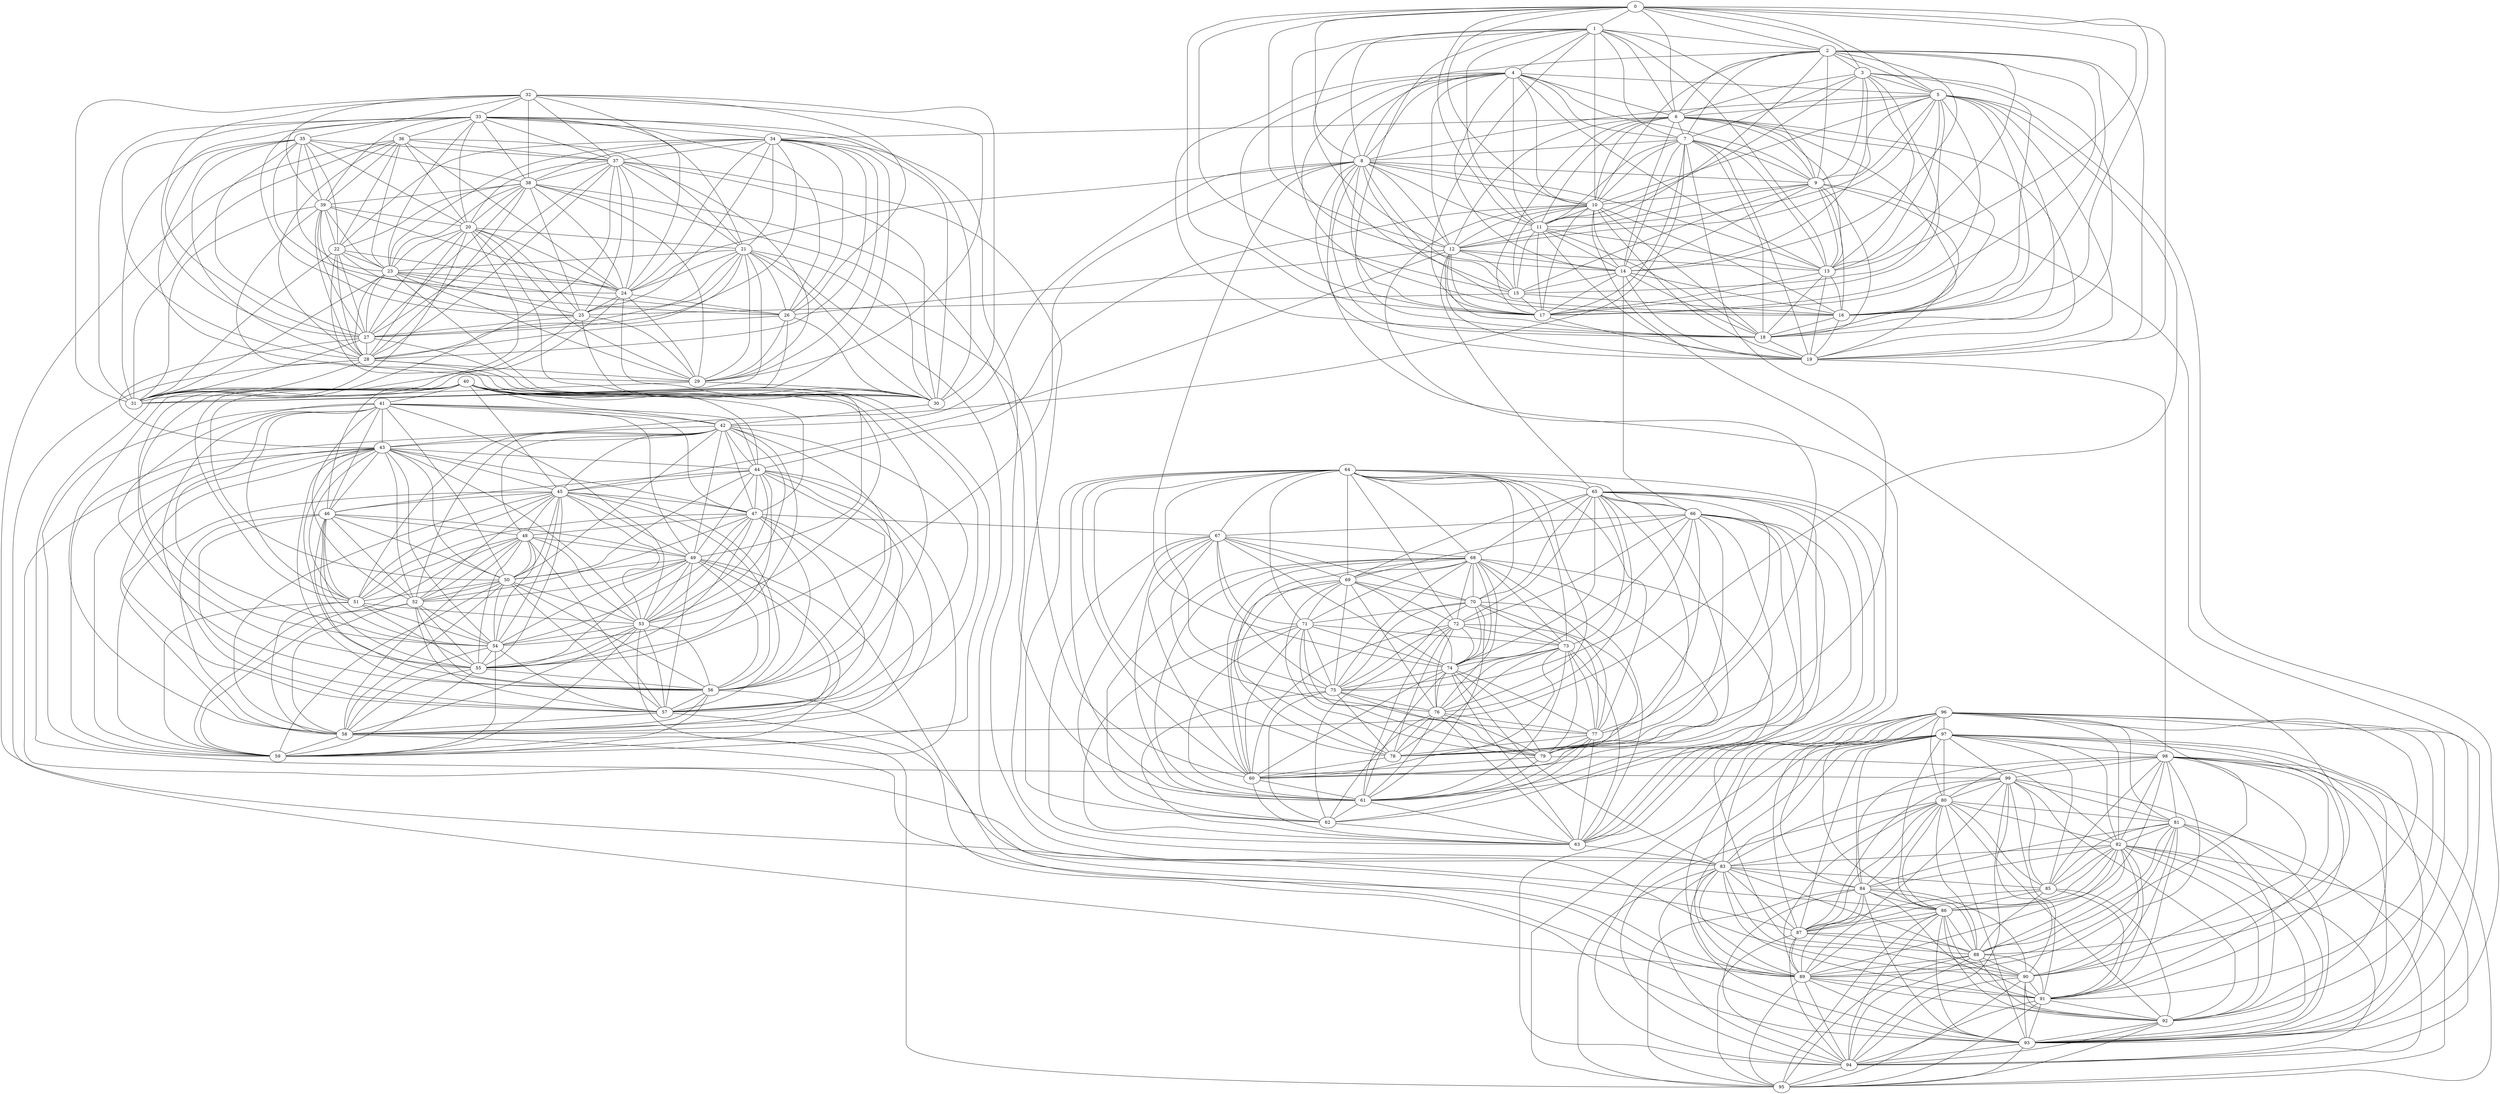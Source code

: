 graph G {
0 [block=0, label="\N", mypos="1.6744234888530301, 2.9562716838510807"];
1 [block=0, label="\N", mypos="1.8183813037833927, 3.2941626182624324"];
10 [block=0, label="\N", mypos="0.75312880799323023, 2.9861372598137996"];
11 [block=0, label="\N", mypos="1.6373064041860022, 3.2076958495189687"];
12 [block=0, label="\N", mypos="0.8181497725253285, 3.3552671183033334"];
13 [block=0, label="\N", mypos="1.5852072935372423, 2.7575004803532148"];
14 [block=0, label="\N", mypos="1.5711231090758699, 3.5277747067756868"];
15 [block=0, label="\N", mypos="1.1870025839092242, 3.6817974271480733"];
16 [block=0, label="\N", mypos="1.7652479902883715, 3.1605470948721357"];
17 [block=0, label="\N", mypos="1.5675341185534968, 3.079847134355838"];
18 [block=0, label="\N", mypos="1.7237580803285422, 3.0230917278027447"];
19 [block=0, label="\N", mypos="1.2212060438237142, 2.5548198665459196"];
2 [block=0, label="\N", mypos="1.6639259492683682, 2.8409421560913137"];
20 [block=1, label="\N", mypos="1.838235877675807, 5.7234984945867815"];
21 [block=1, label="\N", mypos="1.2890342018654923, 5.6435736709808983"];
22 [block=1, label="\N", mypos="1.8603373745617791, 5.2826222328098122"];
23 [block=1, label="\N", mypos="1.7122319481654256, 5.5677816538004476"];
24 [block=1, label="\N", mypos="1.0641988405204379, 5.3238156824938221"];
25 [block=1, label="\N", mypos="1.3441731299124546, 5.1574567244746659"];
26 [block=1, label="\N", mypos="0.77433642316242146, 5.3319782882462681"];
27 [block=1, label="\N", mypos="0.9858807085592024, 5.8131398838968424"];
28 [block=1, label="\N", mypos="1.703838364029808, 5.7712732505131772"];
29 [block=1, label="\N", mypos="1.8786543564146199, 5.3246664719028978"];
3 [block=0, label="\N", mypos="2.0151219472181263, 2.8767175256418613"];
30 [block=1, label="\N", mypos="1.2181579811903673, 5.9590788993001178"];
31 [block=1, label="\N", mypos="1.7819275030276738, 5.4678927532617907"];
32 [block=1, label="\N", mypos="2.0790111244165073, 5.5803839480899438"];
33 [block=1, label="\N", mypos="1.7760925183799716, 5.9048672112368079"];
34 [block=1, label="\N", mypos="0.89306683406452003, 4.9955277416076891"];
35 [block=1, label="\N", mypos="2.2077091325848643, 5.4072229964559577"];
36 [block=1, label="\N", mypos="2.2125100162296594, 5.7581921276472139"];
37 [block=1, label="\N", mypos="1.638162105638123, 5.8283309233336489"];
38 [block=1, label="\N", mypos="1.6079731092907519, 5.3610901684969363"];
39 [block=1, label="\N", mypos="2.0582662044256002, 5.5103214945646064"];
4 [block=0, label="\N", mypos="1.62638781578808, 3.4062840943560277"];
40 [block=2, label="\N", mypos="1.9263566909766714, 1.6878403655089187"];
41 [block=2, label="\N", mypos="1.5309513582999164, 1.5490549086713845"];
42 [block=2, label="\N", mypos="0.82377048381976259, 1.5020364923075713"];
43 [block=2, label="\N", mypos="0.64110825571909313, 1.5439043756106667"];
44 [block=2, label="\N", mypos="1.3533764660913159, 1.9613702712309771"];
45 [block=2, label="\N", mypos="1.4727486661629241, 2.0104053157924264"];
46 [block=2, label="\N", mypos="2.1584742360660383, 1.5952607533765129"];
47 [block=2, label="\N", mypos="0.9190772097231712, 2.1201924269169292"];
48 [block=2, label="\N", mypos="1.7794601832597745, 1.6028074806236328"];
49 [block=2, label="\N", mypos="1.9556285972428495, 1.3630737440768503"];
5 [block=0, label="\N", mypos="1.0397965767249093, 2.5166247012226597"];
50 [block=2, label="\N", mypos="2.0036664254571148, 1.4951536760194382"];
51 [block=2, label="\N", mypos="1.7935203275046367, 1.8251340057200469"];
52 [block=2, label="\N", mypos="1.5080541431216068, 1.7614783637700171"];
53 [block=2, label="\N", mypos="1.5665001828404819, 1.375984536401196"];
54 [block=2, label="\N", mypos="1.7451248364080467, 1.7229280278115022"];
55 [block=2, label="\N", mypos="1.65444223220071, 1.9778891788534676"];
56 [block=2, label="\N", mypos="1.4024394845818284, 1.3163179973676642"];
57 [block=2, label="\N", mypos="1.6471025733214788, 1.2756362662754233"];
58 [block=2, label="\N", mypos="1.1040099226762672, 1.5789684645066488"];
59 [block=2, label="\N", mypos="2.0609886855784278, 1.6082003610124589"];
6 [block=0, label="\N", mypos="1.1890879154147269, 3.4187039853506267"];
60 [block=3, label="\N", mypos="1.506628343306994, 4.6709637634773316"];
61 [block=3, label="\N", mypos="1.8461970208113725, 4.7811291372033278"];
62 [block=3, label="\N", mypos="2.2851750366864518, 4.5660562623829026"];
63 [block=3, label="\N", mypos="1.2212049608539826, 4.8679777808211897"];
64 [block=3, label="\N", mypos="2.0544798800635484, 4.4209885079677882"];
65 [block=3, label="\N", mypos="1.4854785760219125, 4.1705552170969682"];
66 [block=3, label="\N", mypos="1.7689747743426825, 4.1894249622230433"];
67 [block=3, label="\N", mypos="1.0982979024226474, 4.102598273837577"];
68 [block=3, label="\N", mypos="1.5235949683710439, 4.3707204137741149"];
69 [block=3, label="\N", mypos="1.9784810234816848, 4.3273750903995101"];
7 [block=0, label="\N", mypos="1.1638282918440968, 3.1596604143183495"];
70 [block=3, label="\N", mypos="1.7750745276536002, 4.6122263589863994"];
71 [block=3, label="\N", mypos="2.0525513261012849, 4.7070565535580817"];
72 [block=3, label="\N", mypos="2.3163552716307341, 4.4401172068272086"];
73 [block=3, label="\N", mypos="2.1469736277009961, 4.6072666238009354"];
74 [block=3, label="\N", mypos="0.87065562875004077, 4.5109513789887359"];
75 [block=3, label="\N", mypos="1.8251606102024862, 4.3544400172661728"];
76 [block=3, label="\N", mypos="1.5615103399036732, 4.4918213504738054"];
77 [block=3, label="\N", mypos="2.024861473271669, 4.5113108624188598"];
78 [block=3, label="\N", mypos="1.7205100784958054, 4.0063478929104273"];
79 [block=3, label="\N", mypos="1.4507479562652641, 4.9647578022427403"];
8 [block=0, label="\N", mypos="0.46786574649538148, 3.0688237025454024"];
80 [block=4, label="\N", mypos="1.7727027641819546, 0.40201495035122992"];
81 [block=4, label="\N", mypos="1.8431051246656649, 0.72216852928803232"];
82 [block=4, label="\N", mypos="1.28489749406336, 0.046231287432554925"];
83 [block=4, label="\N", mypos="0.83626999491316534, 0.037809710473404576"];
84 [block=4, label="\N", mypos="1.7589681196893496, 0.29638825228908622"];
85 [block=4, label="\N", mypos="1.9543792449164172, 0.45625352500092059"];
86 [block=4, label="\N", mypos="1.8092498942797033, 0.16842479923772063"];
87 [block=4, label="\N", mypos="1.8441672402401279, 0.017959650768126022"];
88 [block=4, label="\N", mypos="0.79566229323311033, 0.60789607332155682"];
89 [block=4, label="\N", mypos="1.1439245634478938, 0.25709105994102577"];
9 [block=0, label="\N", mypos="1.026832060459361, 2.7781345684879377"];
90 [block=4, label="\N", mypos="1.4930642371978455, 0.66352313183736689"];
91 [block=4, label="\N", mypos="1.5160280454553776, 0.48506824144620692"];
92 [block=4, label="\N", mypos="1.9358240358183489, 0.61897313952583399"];
93 [block=4, label="\N", mypos="0.92935160192301569, 0.88455394698681289"];
94 [block=4, label="\N", mypos="1.5325489942550397, 0.30807087599010485"];
95 [block=4, label="\N", mypos="1.5444649513880306, 0.73912655891470347"];
96 [block=4, label="\N", mypos="1.7808746611225346, 0.50846042979667139"];
97 [block=4, label="\N", mypos="1.9933342503371212, 0.32709611803383876"];
98 [block=4, label="\N", mypos="1.1743808996590341, 0.78672876921977264"];
99 [block=4, label="\N", mypos="1.7051152579572371, 0.11691194199549815"];
0--1 ;
0--2 ;
0--3 ;
0--5 ;
0--6 ;
0--8 ;
0--10 ;
0--11 ;
0--12 ;
0--13 ;
0--15 ;
0--16 ;
0--17 ;
0--19 ;
1--2 ;
1--4 ;
1--6 ;
1--7 ;
1--8 ;
1--9 ;
1--10 ;
1--11 ;
1--12 ;
1--13 ;
1--14 ;
1--17 ;
1--18 ;
10--11 ;
10--12 ;
10--14 ;
10--15 ;
10--16 ;
10--17 ;
10--18 ;
10--19 ;
10--44 ;
10--78 ;
10--88 ;
11--12 ;
11--13 ;
11--14 ;
11--15 ;
11--17 ;
11--18 ;
11--19 ;
12--13 ;
12--14 ;
12--15 ;
12--17 ;
12--18 ;
12--19 ;
12--26 ;
12--45 ;
12--65 ;
13--16 ;
13--17 ;
13--18 ;
13--19 ;
14--15 ;
14--16 ;
14--17 ;
14--18 ;
14--19 ;
14--66 ;
15--16 ;
15--17 ;
15--25 ;
16--18 ;
16--19 ;
17--19 ;
18--19 ;
19--98 ;
2--3 ;
2--5 ;
2--6 ;
2--7 ;
2--8 ;
2--9 ;
2--10 ;
2--11 ;
2--13 ;
2--14 ;
2--16 ;
2--17 ;
2--19 ;
20--21 ;
20--23 ;
20--24 ;
20--25 ;
20--27 ;
20--28 ;
20--29 ;
20--30 ;
20--31 ;
20--99 ;
21--23 ;
21--24 ;
21--25 ;
21--26 ;
21--27 ;
21--28 ;
21--29 ;
21--30 ;
21--31 ;
21--60 ;
21--89 ;
22--23 ;
22--24 ;
22--26 ;
22--27 ;
22--28 ;
22--30 ;
22--31 ;
23--24 ;
23--25 ;
23--26 ;
23--27 ;
23--28 ;
23--29 ;
23--30 ;
23--31 ;
24--25 ;
24--26 ;
24--29 ;
24--30 ;
24--31 ;
25--27 ;
25--29 ;
25--30 ;
25--31 ;
26--28 ;
26--29 ;
26--30 ;
26--31 ;
27--28 ;
27--30 ;
27--31 ;
27--43 ;
28--29 ;
28--30 ;
28--31 ;
28--89 ;
29--30 ;
29--31 ;
3--5 ;
3--6 ;
3--7 ;
3--9 ;
3--11 ;
3--13 ;
3--14 ;
3--16 ;
3--17 ;
3--18 ;
30--42 ;
32--33 ;
32--35 ;
32--37 ;
32--38 ;
32--39 ;
32--21 ;
32--26 ;
32--27 ;
32--29 ;
32--30 ;
32--31 ;
33--34 ;
33--36 ;
33--37 ;
33--38 ;
33--39 ;
33--20 ;
33--23 ;
33--24 ;
33--25 ;
33--26 ;
33--27 ;
33--28 ;
33--30 ;
33--31 ;
33--86 ;
34--37 ;
34--38 ;
34--21 ;
34--22 ;
34--23 ;
34--24 ;
34--25 ;
34--26 ;
34--27 ;
34--28 ;
34--29 ;
34--30 ;
34--31 ;
35--37 ;
35--38 ;
35--39 ;
35--20 ;
35--22 ;
35--23 ;
35--24 ;
35--27 ;
35--28 ;
35--29 ;
35--31 ;
36--37 ;
36--39 ;
36--20 ;
36--21 ;
36--22 ;
36--23 ;
36--24 ;
36--28 ;
36--31 ;
36--87 ;
37--38 ;
37--20 ;
37--21 ;
37--24 ;
37--25 ;
37--27 ;
37--28 ;
37--29 ;
37--30 ;
37--31 ;
37--83 ;
38--39 ;
38--20 ;
38--22 ;
38--23 ;
38--24 ;
38--25 ;
38--27 ;
38--28 ;
38--29 ;
38--30 ;
38--61 ;
39--20 ;
39--22 ;
39--23 ;
39--24 ;
39--25 ;
39--27 ;
39--28 ;
39--30 ;
39--31 ;
4--5 ;
4--6 ;
4--7 ;
4--8 ;
4--9 ;
4--10 ;
4--11 ;
4--12 ;
4--13 ;
4--14 ;
4--15 ;
4--16 ;
4--17 ;
4--18 ;
40--41 ;
40--42 ;
40--44 ;
40--45 ;
40--46 ;
40--47 ;
40--49 ;
40--50 ;
40--51 ;
40--53 ;
40--54 ;
40--55 ;
40--56 ;
40--57 ;
40--58 ;
40--59 ;
41--42 ;
41--43 ;
41--44 ;
41--46 ;
41--47 ;
41--49 ;
41--50 ;
41--51 ;
41--52 ;
41--53 ;
41--54 ;
41--56 ;
41--57 ;
41--59 ;
42--43 ;
42--44 ;
42--45 ;
42--47 ;
42--48 ;
42--49 ;
42--50 ;
42--51 ;
42--52 ;
42--53 ;
42--54 ;
42--56 ;
42--57 ;
42--59 ;
43--44 ;
43--45 ;
43--46 ;
43--47 ;
43--50 ;
43--51 ;
43--52 ;
43--53 ;
43--54 ;
43--55 ;
43--56 ;
43--57 ;
43--58 ;
43--59 ;
43--83 ;
44--45 ;
44--46 ;
44--47 ;
44--49 ;
44--50 ;
44--53 ;
44--55 ;
44--56 ;
44--57 ;
44--58 ;
44--59 ;
45--46 ;
45--47 ;
45--48 ;
45--49 ;
45--50 ;
45--51 ;
45--52 ;
45--53 ;
45--54 ;
45--55 ;
45--56 ;
45--57 ;
45--58 ;
45--59 ;
46--48 ;
46--49 ;
46--50 ;
46--51 ;
46--52 ;
46--54 ;
46--55 ;
46--56 ;
46--57 ;
46--58 ;
47--48 ;
47--51 ;
47--52 ;
47--53 ;
47--54 ;
47--55 ;
47--56 ;
47--57 ;
47--58 ;
47--67 ;
48--49 ;
48--50 ;
48--51 ;
48--52 ;
48--53 ;
48--54 ;
48--55 ;
48--57 ;
48--58 ;
48--59 ;
49--50 ;
49--52 ;
49--53 ;
49--54 ;
49--55 ;
49--56 ;
49--57 ;
49--58 ;
49--59 ;
49--93 ;
5--6 ;
5--8 ;
5--9 ;
5--10 ;
5--11 ;
5--12 ;
5--13 ;
5--15 ;
5--16 ;
5--17 ;
5--18 ;
5--19 ;
5--58 ;
5--93 ;
50--51 ;
50--52 ;
50--53 ;
50--54 ;
50--56 ;
50--57 ;
50--58 ;
50--59 ;
51--53 ;
51--54 ;
51--55 ;
51--58 ;
51--59 ;
52--54 ;
52--55 ;
52--56 ;
52--57 ;
52--58 ;
52--59 ;
53--54 ;
53--55 ;
53--56 ;
53--57 ;
53--58 ;
53--59 ;
53--95 ;
54--55 ;
54--57 ;
54--58 ;
54--59 ;
55--56 ;
55--58 ;
55--59 ;
56--57 ;
56--58 ;
56--59 ;
56--93 ;
57--58 ;
57--90 ;
58--59 ;
58--89 ;
6--7 ;
6--9 ;
6--10 ;
6--11 ;
6--12 ;
6--13 ;
6--14 ;
6--16 ;
6--17 ;
6--18 ;
6--19 ;
6--34 ;
60--61 ;
60--63 ;
61--62 ;
61--63 ;
62--63 ;
63--83 ;
64--65 ;
64--66 ;
64--67 ;
64--68 ;
64--69 ;
64--70 ;
64--71 ;
64--72 ;
64--73 ;
64--75 ;
64--76 ;
64--77 ;
64--78 ;
64--60 ;
64--61 ;
64--62 ;
64--63 ;
65--66 ;
65--68 ;
65--69 ;
65--70 ;
65--72 ;
65--73 ;
65--74 ;
65--76 ;
65--77 ;
65--78 ;
65--79 ;
65--60 ;
65--61 ;
65--63 ;
66--67 ;
66--69 ;
66--72 ;
66--74 ;
66--75 ;
66--77 ;
66--78 ;
66--79 ;
66--60 ;
66--61 ;
66--62 ;
66--63 ;
67--68 ;
67--69 ;
67--70 ;
67--71 ;
67--74 ;
67--75 ;
67--76 ;
67--60 ;
67--61 ;
67--62 ;
67--63 ;
68--69 ;
68--70 ;
68--71 ;
68--72 ;
68--73 ;
68--74 ;
68--75 ;
68--76 ;
68--77 ;
68--78 ;
68--79 ;
68--60 ;
68--61 ;
68--62 ;
68--63 ;
69--70 ;
69--71 ;
69--72 ;
69--74 ;
69--75 ;
69--76 ;
69--78 ;
69--79 ;
69--60 ;
7--8 ;
7--9 ;
7--10 ;
7--11 ;
7--13 ;
7--14 ;
7--17 ;
7--18 ;
7--19 ;
7--43 ;
7--78 ;
70--71 ;
70--73 ;
70--74 ;
70--75 ;
70--79 ;
70--61 ;
70--62 ;
70--63 ;
71--73 ;
71--74 ;
71--75 ;
71--77 ;
71--79 ;
71--60 ;
71--61 ;
71--63 ;
72--73 ;
72--74 ;
72--75 ;
72--76 ;
72--77 ;
72--78 ;
72--60 ;
72--61 ;
73--74 ;
73--75 ;
73--76 ;
73--77 ;
73--78 ;
73--79 ;
73--60 ;
73--61 ;
73--63 ;
74--75 ;
74--76 ;
74--77 ;
74--79 ;
74--60 ;
74--61 ;
74--63 ;
74--83 ;
75--76 ;
75--78 ;
75--79 ;
75--62 ;
75--63 ;
76--77 ;
76--78 ;
76--79 ;
76--61 ;
76--62 ;
76--63 ;
77--78 ;
77--79 ;
77--61 ;
77--62 ;
77--63 ;
78--60 ;
79--60 ;
79--61 ;
79--82 ;
8--9 ;
8--10 ;
8--11 ;
8--12 ;
8--13 ;
8--15 ;
8--16 ;
8--17 ;
8--18 ;
8--19 ;
8--24 ;
8--42 ;
8--55 ;
8--74 ;
8--88 ;
80--81 ;
80--82 ;
80--83 ;
80--84 ;
80--85 ;
80--86 ;
80--87 ;
80--88 ;
80--89 ;
80--92 ;
80--93 ;
80--94 ;
81--82 ;
81--84 ;
81--85 ;
81--88 ;
81--89 ;
81--90 ;
81--91 ;
81--92 ;
81--93 ;
81--94 ;
82--83 ;
82--84 ;
82--85 ;
82--86 ;
82--87 ;
82--88 ;
82--89 ;
82--90 ;
82--91 ;
82--92 ;
82--93 ;
82--94 ;
82--95 ;
83--84 ;
83--85 ;
83--87 ;
83--88 ;
83--89 ;
83--90 ;
83--91 ;
83--93 ;
83--94 ;
83--95 ;
84--86 ;
84--87 ;
84--88 ;
84--89 ;
84--90 ;
84--91 ;
84--93 ;
84--94 ;
84--95 ;
85--86 ;
85--87 ;
85--88 ;
85--91 ;
85--92 ;
86--87 ;
86--88 ;
86--89 ;
86--91 ;
86--92 ;
86--93 ;
86--94 ;
86--95 ;
87--88 ;
87--89 ;
87--90 ;
87--94 ;
87--95 ;
88--89 ;
88--90 ;
88--91 ;
88--92 ;
88--94 ;
88--95 ;
89--91 ;
89--92 ;
89--93 ;
89--94 ;
89--95 ;
9--10 ;
9--12 ;
9--13 ;
9--14 ;
9--15 ;
9--16 ;
9--18 ;
9--19 ;
9--93 ;
90--91 ;
90--92 ;
90--93 ;
90--94 ;
90--95 ;
91--92 ;
91--93 ;
91--94 ;
91--95 ;
92--93 ;
92--94 ;
92--95 ;
93--94 ;
93--95 ;
94--95 ;
96--97 ;
96--80 ;
96--81 ;
96--82 ;
96--83 ;
96--84 ;
96--86 ;
96--87 ;
96--88 ;
96--89 ;
96--90 ;
96--91 ;
96--92 ;
96--93 ;
96--94 ;
97--98 ;
97--99 ;
97--80 ;
97--82 ;
97--83 ;
97--84 ;
97--85 ;
97--86 ;
97--87 ;
97--89 ;
97--91 ;
97--92 ;
97--93 ;
97--94 ;
97--95 ;
98--99 ;
98--80 ;
98--81 ;
98--82 ;
98--84 ;
98--85 ;
98--86 ;
98--89 ;
98--90 ;
98--91 ;
98--93 ;
98--94 ;
98--95 ;
99--80 ;
99--81 ;
99--83 ;
99--85 ;
99--87 ;
99--89 ;
99--90 ;
99--91 ;
99--92 ;
99--93 ;
99--94 ;
}

